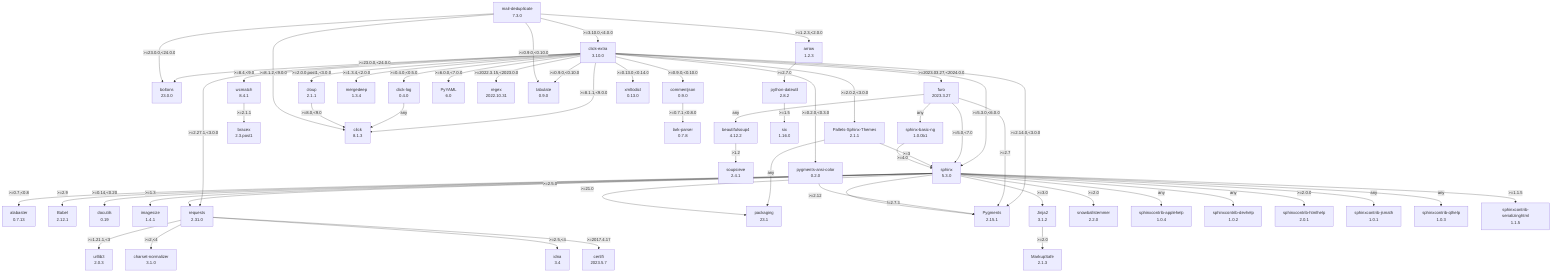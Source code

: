 flowchart TD
    classDef missing stroke-dasharray: 5
    alabaster["alabaster\n0.7.13"]
    arrow["arrow\n1.2.3"]
    babel["Babel\n2.12.1"]
    beautifulsoup4["beautifulsoup4\n4.12.2"]
    boltons["boltons\n23.0.0"]
    bracex["bracex\n2.3.post1"]
    certifi["certifi\n2023.5.7"]
    charset-normalizer["charset-normalizer\n3.1.0"]
    click-extra["click-extra\n3.10.0"]
    click-log["click-log\n0.4.0"]
    click_0["click\n8.1.3"]
    cloup["cloup\n2.1.1"]
    commentjson["commentjson\n0.9.0"]
    docutils["docutils\n0.19"]
    furo["furo\n2023.3.27"]
    idna["idna\n3.4"]
    imagesize["imagesize\n1.4.1"]
    jinja2["Jinja2\n3.1.2"]
    lark-parser["lark-parser\n0.7.8"]
    mail-deduplicate["mail-deduplicate\n7.3.0"]
    markupsafe["MarkupSafe\n2.1.3"]
    mergedeep["mergedeep\n1.3.4"]
    packaging["packaging\n23.1"]
    pallets-sphinx-themes["Pallets-Sphinx-Themes\n2.1.1"]
    pygments-ansi-color["pygments-ansi-color\n0.2.0"]
    pygments["Pygments\n2.15.1"]
    python-dateutil["python-dateutil\n2.8.2"]
    pyyaml["PyYAML\n6.0"]
    regex["regex\n2022.10.31"]
    requests["requests\n2.31.0"]
    six["six\n1.16.0"]
    snowballstemmer["snowballstemmer\n2.2.0"]
    soupsieve["soupsieve\n2.4.1"]
    sphinx-basic-ng["sphinx-basic-ng\n1.0.0b1"]
    sphinx["sphinx\n5.3.0"]
    sphinxcontrib-applehelp["sphinxcontrib-applehelp\n1.0.4"]
    sphinxcontrib-devhelp["sphinxcontrib-devhelp\n1.0.2"]
    sphinxcontrib-htmlhelp["sphinxcontrib-htmlhelp\n2.0.1"]
    sphinxcontrib-jsmath["sphinxcontrib-jsmath\n1.0.1"]
    sphinxcontrib-qthelp["sphinxcontrib-qthelp\n1.0.3"]
    sphinxcontrib-serializinghtml["sphinxcontrib-serializinghtml\n1.1.5"]
    tabulate["tabulate\n0.9.0"]
    urllib3["urllib3\n2.0.3"]
    wcmatch["wcmatch\n8.4.1"]
    xmltodict["xmltodict\n0.13.0"]
    arrow -- ">=2.7.0" --> python-dateutil
    beautifulsoup4 -- ">1.2" --> soupsieve
    click-extra -- ">=0.13.0,<0.14.0" --> xmltodict
    click-extra -- ">=0.2.0,<0.3.0" --> pygments-ansi-color
    click-extra -- ">=0.4.0,<0.5.0" --> click-log
    click-extra -- ">=0.9.0,<0.10.0" --> commentjson
    click-extra -- ">=0.9.0,<0.10.0" --> tabulate
    click-extra -- ">=1.3.4,<2.0.0" --> mergedeep
    click-extra -- ">=2.0.0.post1,<3.0.0" --> cloup
    click-extra -- ">=2.0.2,<3.0.0" --> pallets-sphinx-themes
    click-extra -- ">=2.14.0,<3.0.0" --> pygments
    click-extra -- ">=2.27.1,<3.0.0" --> requests
    click-extra -- ">=2022.3.15,<2023.0.0" --> regex
    click-extra -- ">=2023.03.27,<2024.0.0" --> furo
    click-extra -- ">=23.0.0,<24.0.0" --> boltons
    click-extra -- ">=5.3.0,<6.0.0" --> sphinx
    click-extra -- ">=6.0.0,<7.0.0" --> pyyaml
    click-extra -- ">=8.1.1,<9.0.0" --> click_0
    click-extra -- ">=8.4,<9.0" --> wcmatch
    click-log -- "any" --> click_0
    cloup -- ">=8.0,<9.0" --> click_0
    commentjson -- ">=0.7.1,<0.8.0" --> lark-parser
    furo -- ">=2.7" --> pygments
    furo -- ">=5.0,<7.0" --> sphinx
    furo -- "any" --> beautifulsoup4
    furo -- "any" --> sphinx-basic-ng
    jinja2 -- ">=2.0" --> markupsafe
    mail-deduplicate -- ">=0.9.0,<0.10.0" --> tabulate
    mail-deduplicate -- ">=1.2.3,<2.0.0" --> arrow
    mail-deduplicate -- ">=23.0.0,<24.0.0" --> boltons
    mail-deduplicate -- ">=3.10.0,<4.0.0" --> click-extra
    mail-deduplicate -- ">=8.1.2,<9.0.0" --> click_0
    pallets-sphinx-themes -- ">=3" --> sphinx
    pallets-sphinx-themes -- "any" --> packaging
    pygments-ansi-color -- "!=2.7.3" --> pygments
    python-dateutil -- ">=1.5" --> six
    requests -- ">=1.21.1,<3" --> urllib3
    requests -- ">=2,<4" --> charset-normalizer
    requests -- ">=2.5,<4" --> idna
    requests -- ">=2017.4.17" --> certifi
    sphinx -- ">=0.14,<0.20" --> docutils
    sphinx -- ">=0.7,<0.8" --> alabaster
    sphinx -- ">=1.1.5" --> sphinxcontrib-serializinghtml
    sphinx -- ">=1.3" --> imagesize
    sphinx -- ">=2.0" --> snowballstemmer
    sphinx -- ">=2.0.0" --> sphinxcontrib-htmlhelp
    sphinx -- ">=2.12" --> pygments
    sphinx -- ">=2.5.0" --> requests
    sphinx -- ">=2.9" --> babel
    sphinx -- ">=21.0" --> packaging
    sphinx -- ">=3.0" --> jinja2
    sphinx -- "any" --> sphinxcontrib-applehelp
    sphinx -- "any" --> sphinxcontrib-devhelp
    sphinx -- "any" --> sphinxcontrib-jsmath
    sphinx -- "any" --> sphinxcontrib-qthelp
    sphinx-basic-ng -- ">=4.0" --> sphinx
    wcmatch -- ">=2.1.1" --> bracex